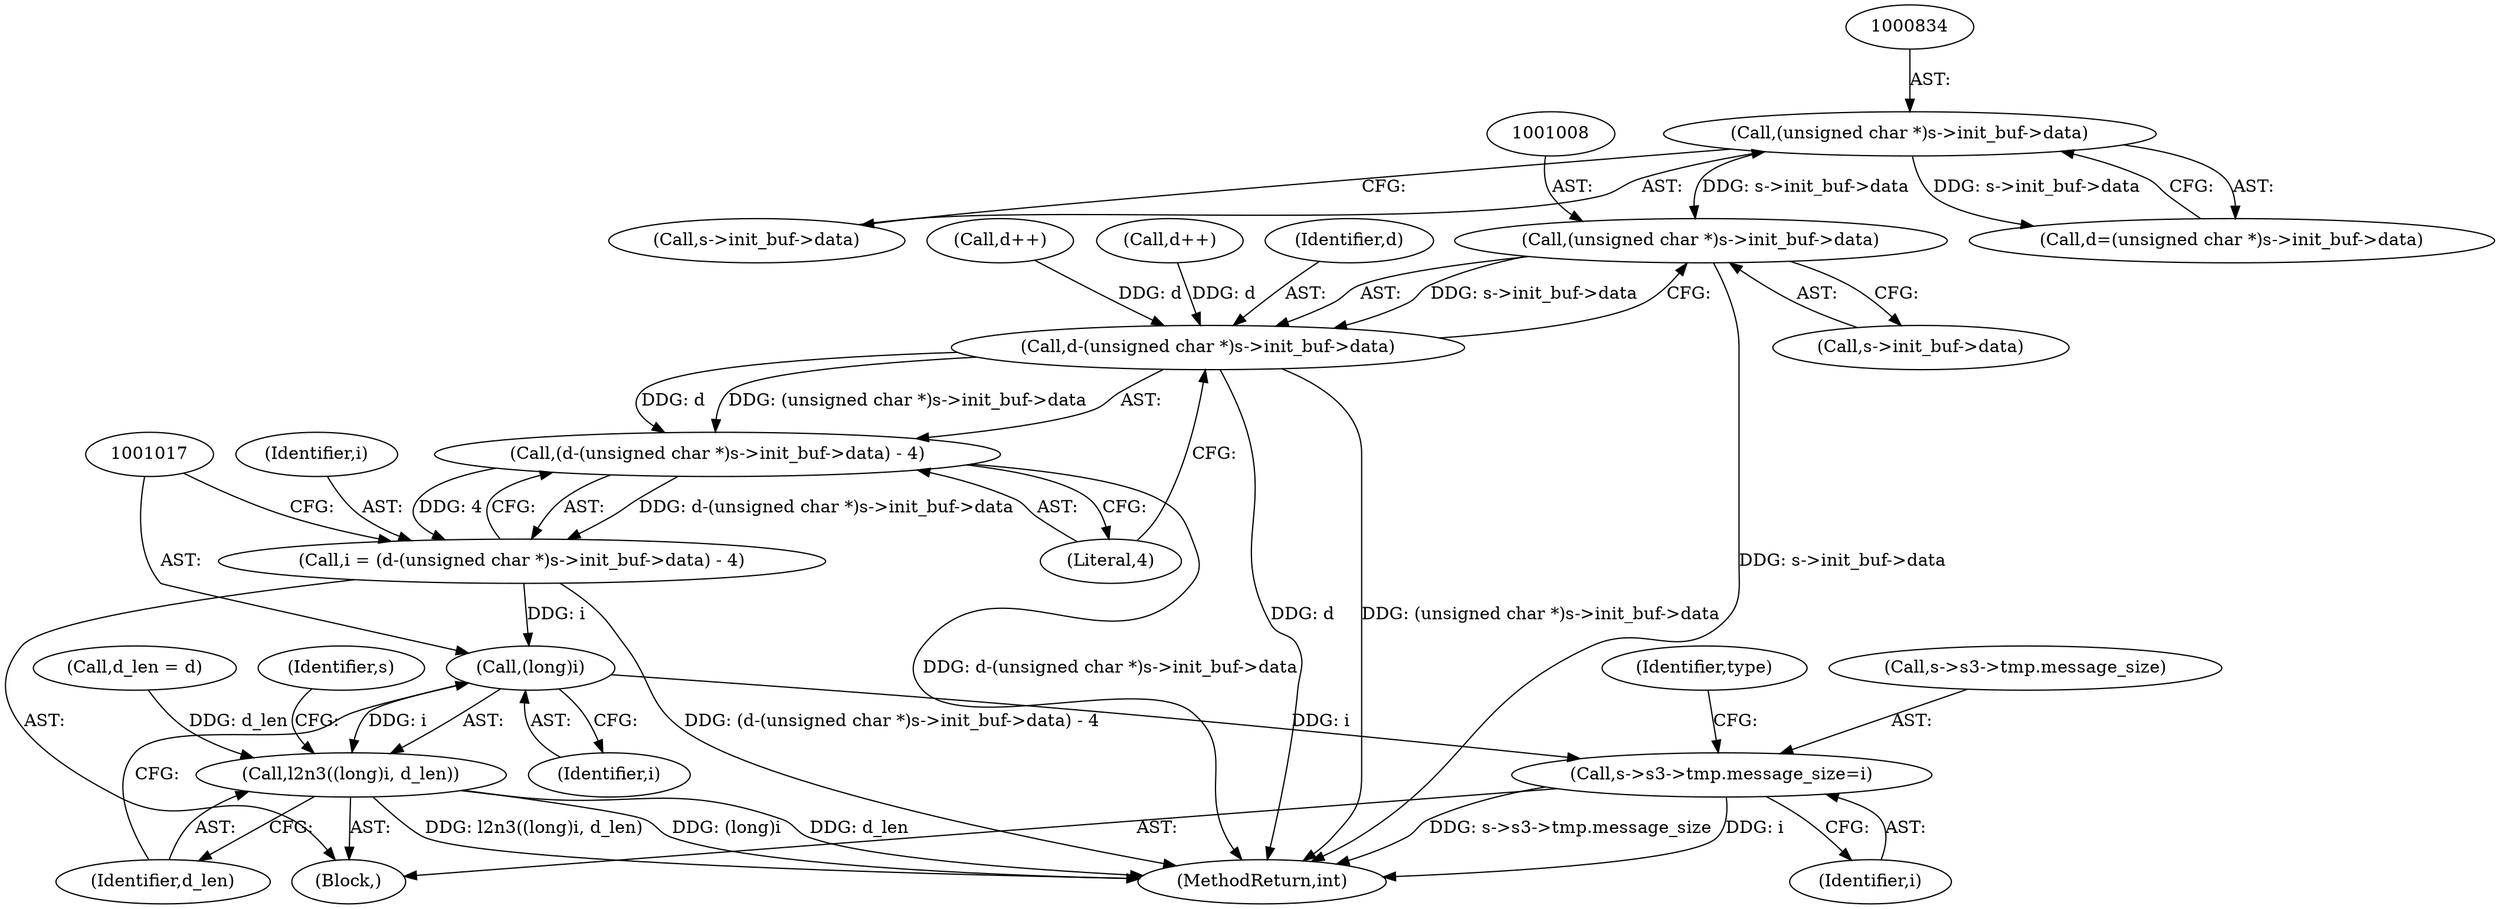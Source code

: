 digraph "0_openssl_26a59d9b46574e457870197dffa802871b4c8fc7_0@pointer" {
"1001007" [label="(Call,(unsigned char *)s->init_buf->data)"];
"1000833" [label="(Call,(unsigned char *)s->init_buf->data)"];
"1001005" [label="(Call,d-(unsigned char *)s->init_buf->data)"];
"1001004" [label="(Call,(d-(unsigned char *)s->init_buf->data) - 4)"];
"1001002" [label="(Call,i = (d-(unsigned char *)s->init_buf->data) - 4)"];
"1001016" [label="(Call,(long)i)"];
"1001015" [label="(Call,l2n3((long)i, d_len))"];
"1001038" [label="(Call,s->s3->tmp.message_size=i)"];
"1000997" [label="(Call,d++)"];
"1001049" [label="(Identifier,type)"];
"1001007" [label="(Call,(unsigned char *)s->init_buf->data)"];
"1000972" [label="(Call,d++)"];
"1001039" [label="(Call,s->s3->tmp.message_size)"];
"1000835" [label="(Call,s->init_buf->data)"];
"1001015" [label="(Call,l2n3((long)i, d_len))"];
"1000831" [label="(Call,d=(unsigned char *)s->init_buf->data)"];
"1001024" [label="(Identifier,s)"];
"1001003" [label="(Identifier,i)"];
"1001019" [label="(Identifier,d_len)"];
"1001252" [label="(MethodReturn,int)"];
"1001005" [label="(Call,d-(unsigned char *)s->init_buf->data)"];
"1001016" [label="(Call,(long)i)"];
"1001009" [label="(Call,s->init_buf->data)"];
"1001002" [label="(Call,i = (d-(unsigned char *)s->init_buf->data) - 4)"];
"1001004" [label="(Call,(d-(unsigned char *)s->init_buf->data) - 4)"];
"1000862" [label="(Call,d_len = d)"];
"1000833" [label="(Call,(unsigned char *)s->init_buf->data)"];
"1001018" [label="(Identifier,i)"];
"1001038" [label="(Call,s->s3->tmp.message_size=i)"];
"1001006" [label="(Identifier,d)"];
"1001046" [label="(Identifier,i)"];
"1000711" [label="(Block,)"];
"1001014" [label="(Literal,4)"];
"1001007" -> "1001005"  [label="AST: "];
"1001007" -> "1001009"  [label="CFG: "];
"1001008" -> "1001007"  [label="AST: "];
"1001009" -> "1001007"  [label="AST: "];
"1001005" -> "1001007"  [label="CFG: "];
"1001007" -> "1001252"  [label="DDG: s->init_buf->data"];
"1001007" -> "1001005"  [label="DDG: s->init_buf->data"];
"1000833" -> "1001007"  [label="DDG: s->init_buf->data"];
"1000833" -> "1000831"  [label="AST: "];
"1000833" -> "1000835"  [label="CFG: "];
"1000834" -> "1000833"  [label="AST: "];
"1000835" -> "1000833"  [label="AST: "];
"1000831" -> "1000833"  [label="CFG: "];
"1000833" -> "1000831"  [label="DDG: s->init_buf->data"];
"1001005" -> "1001004"  [label="AST: "];
"1001006" -> "1001005"  [label="AST: "];
"1001014" -> "1001005"  [label="CFG: "];
"1001005" -> "1001252"  [label="DDG: (unsigned char *)s->init_buf->data"];
"1001005" -> "1001252"  [label="DDG: d"];
"1001005" -> "1001004"  [label="DDG: d"];
"1001005" -> "1001004"  [label="DDG: (unsigned char *)s->init_buf->data"];
"1000997" -> "1001005"  [label="DDG: d"];
"1000972" -> "1001005"  [label="DDG: d"];
"1001004" -> "1001002"  [label="AST: "];
"1001004" -> "1001014"  [label="CFG: "];
"1001014" -> "1001004"  [label="AST: "];
"1001002" -> "1001004"  [label="CFG: "];
"1001004" -> "1001252"  [label="DDG: d-(unsigned char *)s->init_buf->data"];
"1001004" -> "1001002"  [label="DDG: d-(unsigned char *)s->init_buf->data"];
"1001004" -> "1001002"  [label="DDG: 4"];
"1001002" -> "1000711"  [label="AST: "];
"1001003" -> "1001002"  [label="AST: "];
"1001017" -> "1001002"  [label="CFG: "];
"1001002" -> "1001252"  [label="DDG: (d-(unsigned char *)s->init_buf->data) - 4"];
"1001002" -> "1001016"  [label="DDG: i"];
"1001016" -> "1001015"  [label="AST: "];
"1001016" -> "1001018"  [label="CFG: "];
"1001017" -> "1001016"  [label="AST: "];
"1001018" -> "1001016"  [label="AST: "];
"1001019" -> "1001016"  [label="CFG: "];
"1001016" -> "1001015"  [label="DDG: i"];
"1001016" -> "1001038"  [label="DDG: i"];
"1001015" -> "1000711"  [label="AST: "];
"1001015" -> "1001019"  [label="CFG: "];
"1001019" -> "1001015"  [label="AST: "];
"1001024" -> "1001015"  [label="CFG: "];
"1001015" -> "1001252"  [label="DDG: l2n3((long)i, d_len)"];
"1001015" -> "1001252"  [label="DDG: (long)i"];
"1001015" -> "1001252"  [label="DDG: d_len"];
"1000862" -> "1001015"  [label="DDG: d_len"];
"1001038" -> "1000711"  [label="AST: "];
"1001038" -> "1001046"  [label="CFG: "];
"1001039" -> "1001038"  [label="AST: "];
"1001046" -> "1001038"  [label="AST: "];
"1001049" -> "1001038"  [label="CFG: "];
"1001038" -> "1001252"  [label="DDG: i"];
"1001038" -> "1001252"  [label="DDG: s->s3->tmp.message_size"];
}

